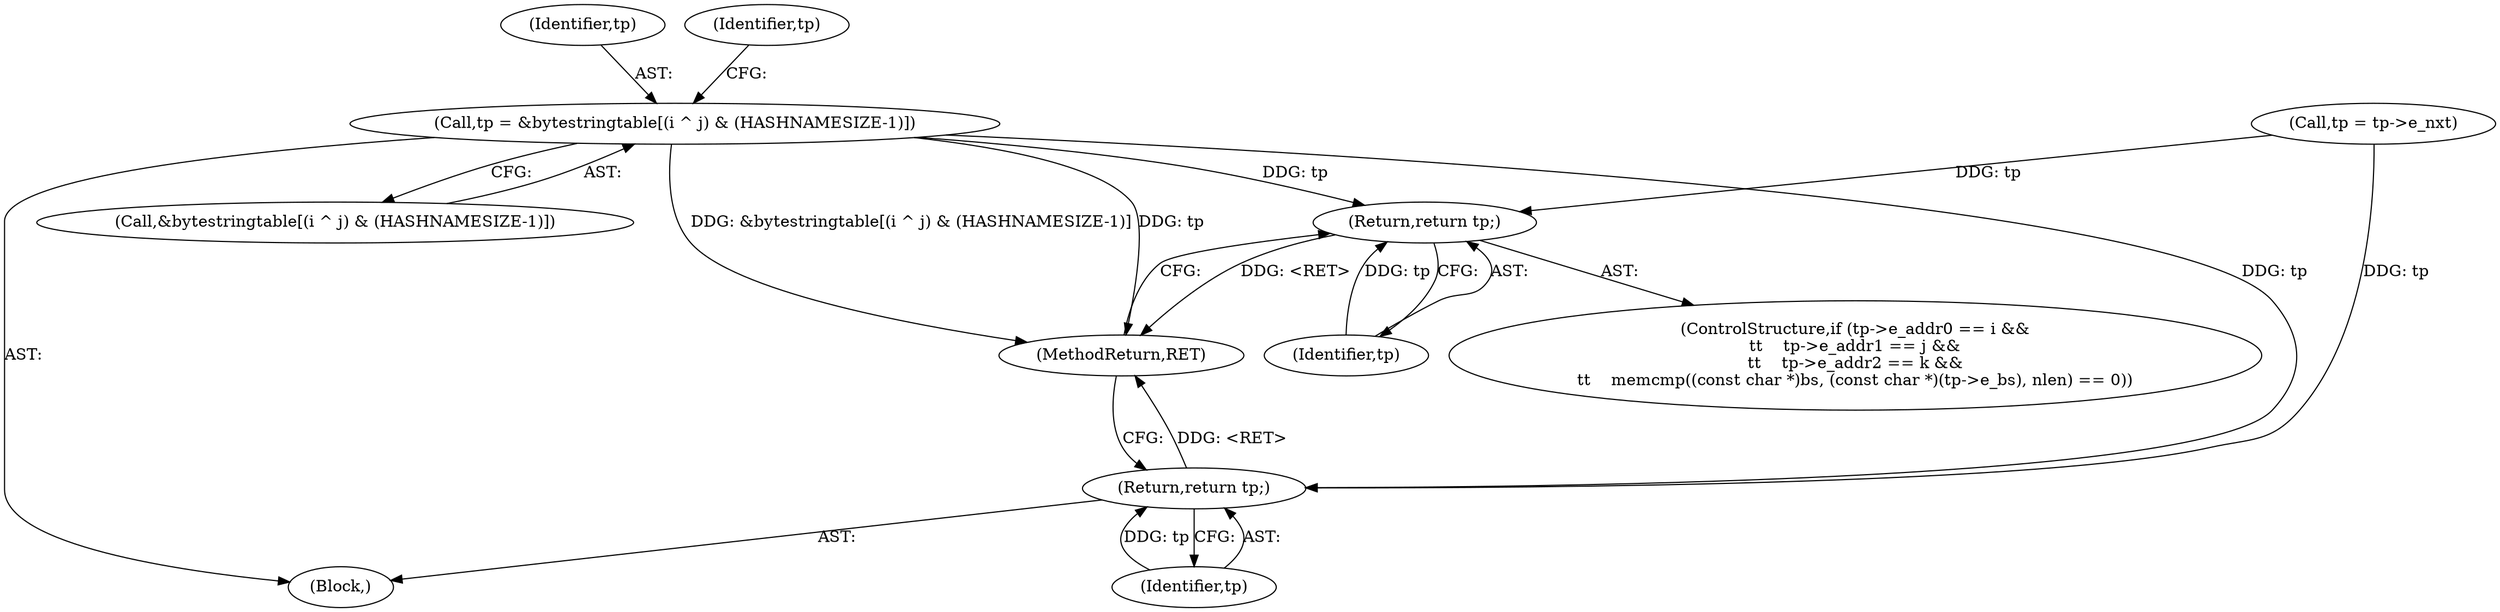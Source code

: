 digraph "0_tcpdump_730fc35968c5433b9e2a829779057f4f9495dc51_1@array" {
"1000186" [label="(Call,tp = &bytestringtable[(i ^ j) & (HASHNAMESIZE-1)])"];
"1000233" [label="(Return,return tp;)"];
"1000302" [label="(Return,return tp;)"];
"1000236" [label="(Call,tp = tp->e_nxt)"];
"1000302" [label="(Return,return tp;)"];
"1000303" [label="(Identifier,tp)"];
"1000304" [label="(MethodReturn,RET)"];
"1000186" [label="(Call,tp = &bytestringtable[(i ^ j) & (HASHNAMESIZE-1)])"];
"1000104" [label="(Block,)"];
"1000233" [label="(Return,return tp;)"];
"1000234" [label="(Identifier,tp)"];
"1000202" [label="(ControlStructure,if (tp->e_addr0 == i &&\n\t\t    tp->e_addr1 == j &&\n\t\t    tp->e_addr2 == k &&\n\t\t    memcmp((const char *)bs, (const char *)(tp->e_bs), nlen) == 0))"];
"1000188" [label="(Call,&bytestringtable[(i ^ j) & (HASHNAMESIZE-1)])"];
"1000187" [label="(Identifier,tp)"];
"1000200" [label="(Identifier,tp)"];
"1000186" -> "1000104"  [label="AST: "];
"1000186" -> "1000188"  [label="CFG: "];
"1000187" -> "1000186"  [label="AST: "];
"1000188" -> "1000186"  [label="AST: "];
"1000200" -> "1000186"  [label="CFG: "];
"1000186" -> "1000304"  [label="DDG: &bytestringtable[(i ^ j) & (HASHNAMESIZE-1)]"];
"1000186" -> "1000304"  [label="DDG: tp"];
"1000186" -> "1000233"  [label="DDG: tp"];
"1000186" -> "1000302"  [label="DDG: tp"];
"1000233" -> "1000202"  [label="AST: "];
"1000233" -> "1000234"  [label="CFG: "];
"1000234" -> "1000233"  [label="AST: "];
"1000304" -> "1000233"  [label="CFG: "];
"1000233" -> "1000304"  [label="DDG: <RET>"];
"1000234" -> "1000233"  [label="DDG: tp"];
"1000236" -> "1000233"  [label="DDG: tp"];
"1000302" -> "1000104"  [label="AST: "];
"1000302" -> "1000303"  [label="CFG: "];
"1000303" -> "1000302"  [label="AST: "];
"1000304" -> "1000302"  [label="CFG: "];
"1000302" -> "1000304"  [label="DDG: <RET>"];
"1000303" -> "1000302"  [label="DDG: tp"];
"1000236" -> "1000302"  [label="DDG: tp"];
}
